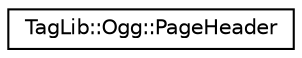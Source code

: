 digraph "Graphical Class Hierarchy"
{
  edge [fontname="Helvetica",fontsize="10",labelfontname="Helvetica",labelfontsize="10"];
  node [fontname="Helvetica",fontsize="10",shape=record];
  rankdir="LR";
  Node1 [label="TagLib::Ogg::PageHeader",height=0.2,width=0.4,color="black", fillcolor="white", style="filled",URL="$class_tag_lib_1_1_ogg_1_1_page_header.html",tooltip="An implementation of the page headers associated with each Ogg::Page. "];
}
